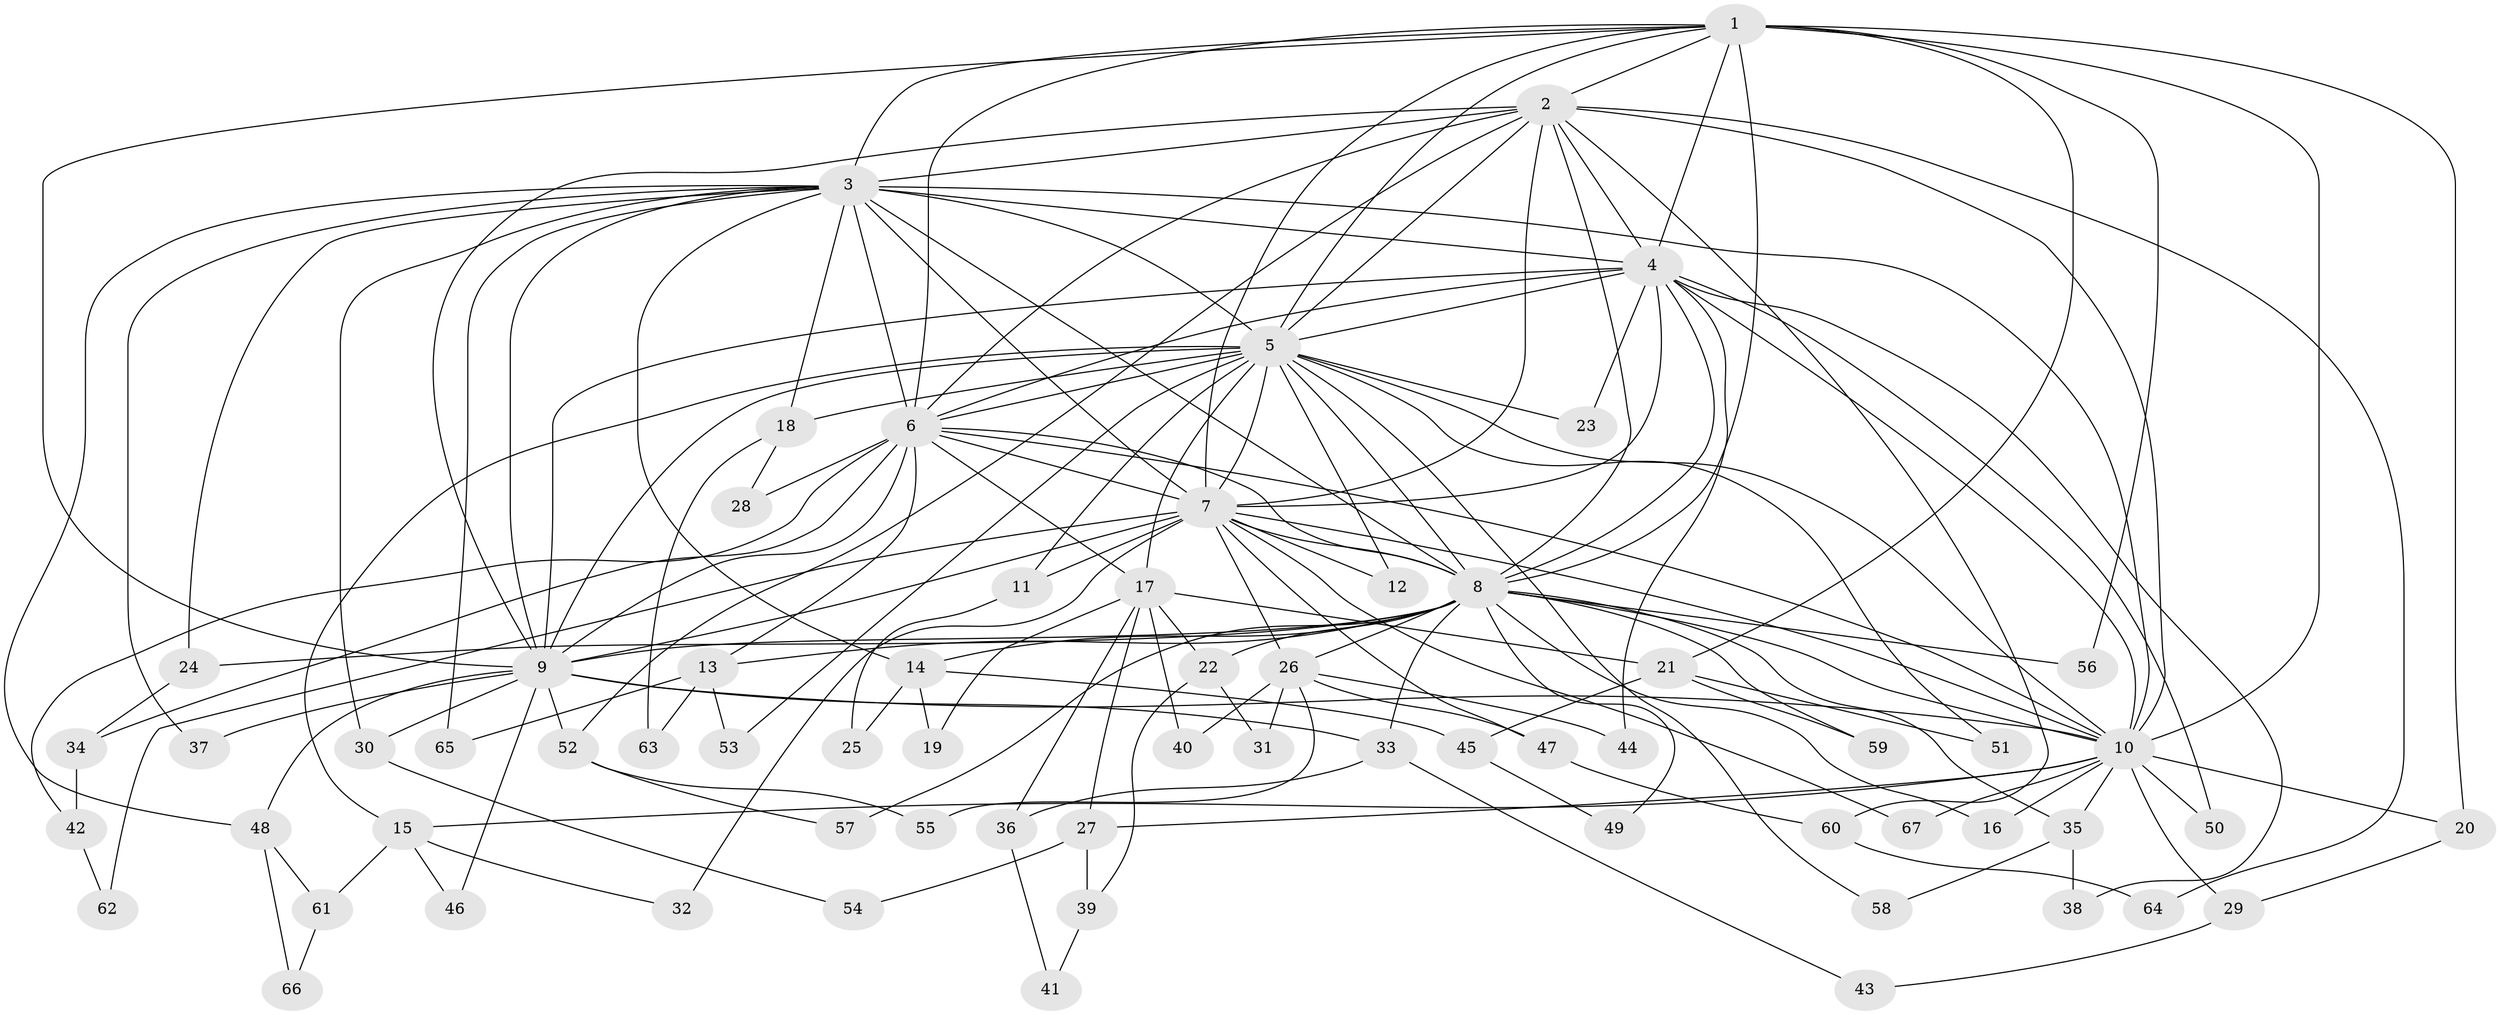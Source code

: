 // coarse degree distribution, {8: 0.021739130434782608, 15: 0.021739130434782608, 9: 0.021739130434782608, 20: 0.021739130434782608, 10: 0.021739130434782608, 17: 0.021739130434782608, 22: 0.021739130434782608, 3: 0.1956521739130435, 2: 0.3695652173913043, 5: 0.06521739130434782, 4: 0.15217391304347827, 7: 0.021739130434782608, 1: 0.043478260869565216}
// Generated by graph-tools (version 1.1) at 2025/23/03/03/25 07:23:41]
// undirected, 67 vertices, 159 edges
graph export_dot {
graph [start="1"]
  node [color=gray90,style=filled];
  1;
  2;
  3;
  4;
  5;
  6;
  7;
  8;
  9;
  10;
  11;
  12;
  13;
  14;
  15;
  16;
  17;
  18;
  19;
  20;
  21;
  22;
  23;
  24;
  25;
  26;
  27;
  28;
  29;
  30;
  31;
  32;
  33;
  34;
  35;
  36;
  37;
  38;
  39;
  40;
  41;
  42;
  43;
  44;
  45;
  46;
  47;
  48;
  49;
  50;
  51;
  52;
  53;
  54;
  55;
  56;
  57;
  58;
  59;
  60;
  61;
  62;
  63;
  64;
  65;
  66;
  67;
  1 -- 2;
  1 -- 3;
  1 -- 4;
  1 -- 5;
  1 -- 6;
  1 -- 7;
  1 -- 8;
  1 -- 9;
  1 -- 10;
  1 -- 20;
  1 -- 21;
  1 -- 56;
  2 -- 3;
  2 -- 4;
  2 -- 5;
  2 -- 6;
  2 -- 7;
  2 -- 8;
  2 -- 9;
  2 -- 10;
  2 -- 52;
  2 -- 60;
  2 -- 64;
  3 -- 4;
  3 -- 5;
  3 -- 6;
  3 -- 7;
  3 -- 8;
  3 -- 9;
  3 -- 10;
  3 -- 14;
  3 -- 18;
  3 -- 24;
  3 -- 30;
  3 -- 37;
  3 -- 48;
  3 -- 65;
  4 -- 5;
  4 -- 6;
  4 -- 7;
  4 -- 8;
  4 -- 9;
  4 -- 10;
  4 -- 23;
  4 -- 38;
  4 -- 44;
  4 -- 50;
  5 -- 6;
  5 -- 7;
  5 -- 8;
  5 -- 9;
  5 -- 10;
  5 -- 11;
  5 -- 12;
  5 -- 15;
  5 -- 17;
  5 -- 18;
  5 -- 23;
  5 -- 51;
  5 -- 53;
  5 -- 58;
  6 -- 7;
  6 -- 8;
  6 -- 9;
  6 -- 10;
  6 -- 13;
  6 -- 17;
  6 -- 28;
  6 -- 34;
  6 -- 42;
  7 -- 8;
  7 -- 9;
  7 -- 10;
  7 -- 11;
  7 -- 12;
  7 -- 26;
  7 -- 32;
  7 -- 47;
  7 -- 62;
  7 -- 67;
  8 -- 9;
  8 -- 10;
  8 -- 13;
  8 -- 14;
  8 -- 16;
  8 -- 22;
  8 -- 24;
  8 -- 26;
  8 -- 33;
  8 -- 35;
  8 -- 49;
  8 -- 56;
  8 -- 57;
  8 -- 59;
  9 -- 10;
  9 -- 30;
  9 -- 33;
  9 -- 37;
  9 -- 46;
  9 -- 48;
  9 -- 52;
  10 -- 15;
  10 -- 16;
  10 -- 20;
  10 -- 27;
  10 -- 29;
  10 -- 35;
  10 -- 50;
  10 -- 67;
  11 -- 25;
  13 -- 53;
  13 -- 63;
  13 -- 65;
  14 -- 19;
  14 -- 25;
  14 -- 45;
  15 -- 32;
  15 -- 46;
  15 -- 61;
  17 -- 19;
  17 -- 21;
  17 -- 22;
  17 -- 27;
  17 -- 36;
  17 -- 40;
  18 -- 28;
  18 -- 63;
  20 -- 29;
  21 -- 45;
  21 -- 51;
  21 -- 59;
  22 -- 31;
  22 -- 39;
  24 -- 34;
  26 -- 31;
  26 -- 40;
  26 -- 44;
  26 -- 47;
  26 -- 55;
  27 -- 39;
  27 -- 54;
  29 -- 43;
  30 -- 54;
  33 -- 36;
  33 -- 43;
  34 -- 42;
  35 -- 38;
  35 -- 58;
  36 -- 41;
  39 -- 41;
  42 -- 62;
  45 -- 49;
  47 -- 60;
  48 -- 61;
  48 -- 66;
  52 -- 55;
  52 -- 57;
  60 -- 64;
  61 -- 66;
}
